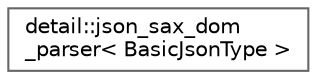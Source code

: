 digraph "Gráfico de jerarquía de clases"
{
 // LATEX_PDF_SIZE
  bgcolor="transparent";
  edge [fontname=Helvetica,fontsize=10,labelfontname=Helvetica,labelfontsize=10];
  node [fontname=Helvetica,fontsize=10,shape=box,height=0.2,width=0.4];
  rankdir="LR";
  Node0 [id="Node000000",label="detail::json_sax_dom\l_parser\< BasicJsonType \>",height=0.2,width=0.4,color="grey40", fillcolor="white", style="filled",URL="$classdetail_1_1json__sax__dom__parser.html",tooltip="SAX implementation to create a JSON value from SAX events."];
}
